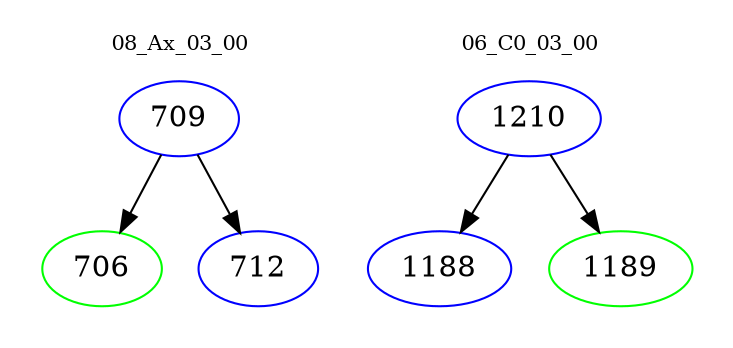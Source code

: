 digraph{
subgraph cluster_0 {
color = white
label = "08_Ax_03_00";
fontsize=10;
T0_709 [label="709", color="blue"]
T0_709 -> T0_706 [color="black"]
T0_706 [label="706", color="green"]
T0_709 -> T0_712 [color="black"]
T0_712 [label="712", color="blue"]
}
subgraph cluster_1 {
color = white
label = "06_C0_03_00";
fontsize=10;
T1_1210 [label="1210", color="blue"]
T1_1210 -> T1_1188 [color="black"]
T1_1188 [label="1188", color="blue"]
T1_1210 -> T1_1189 [color="black"]
T1_1189 [label="1189", color="green"]
}
}
